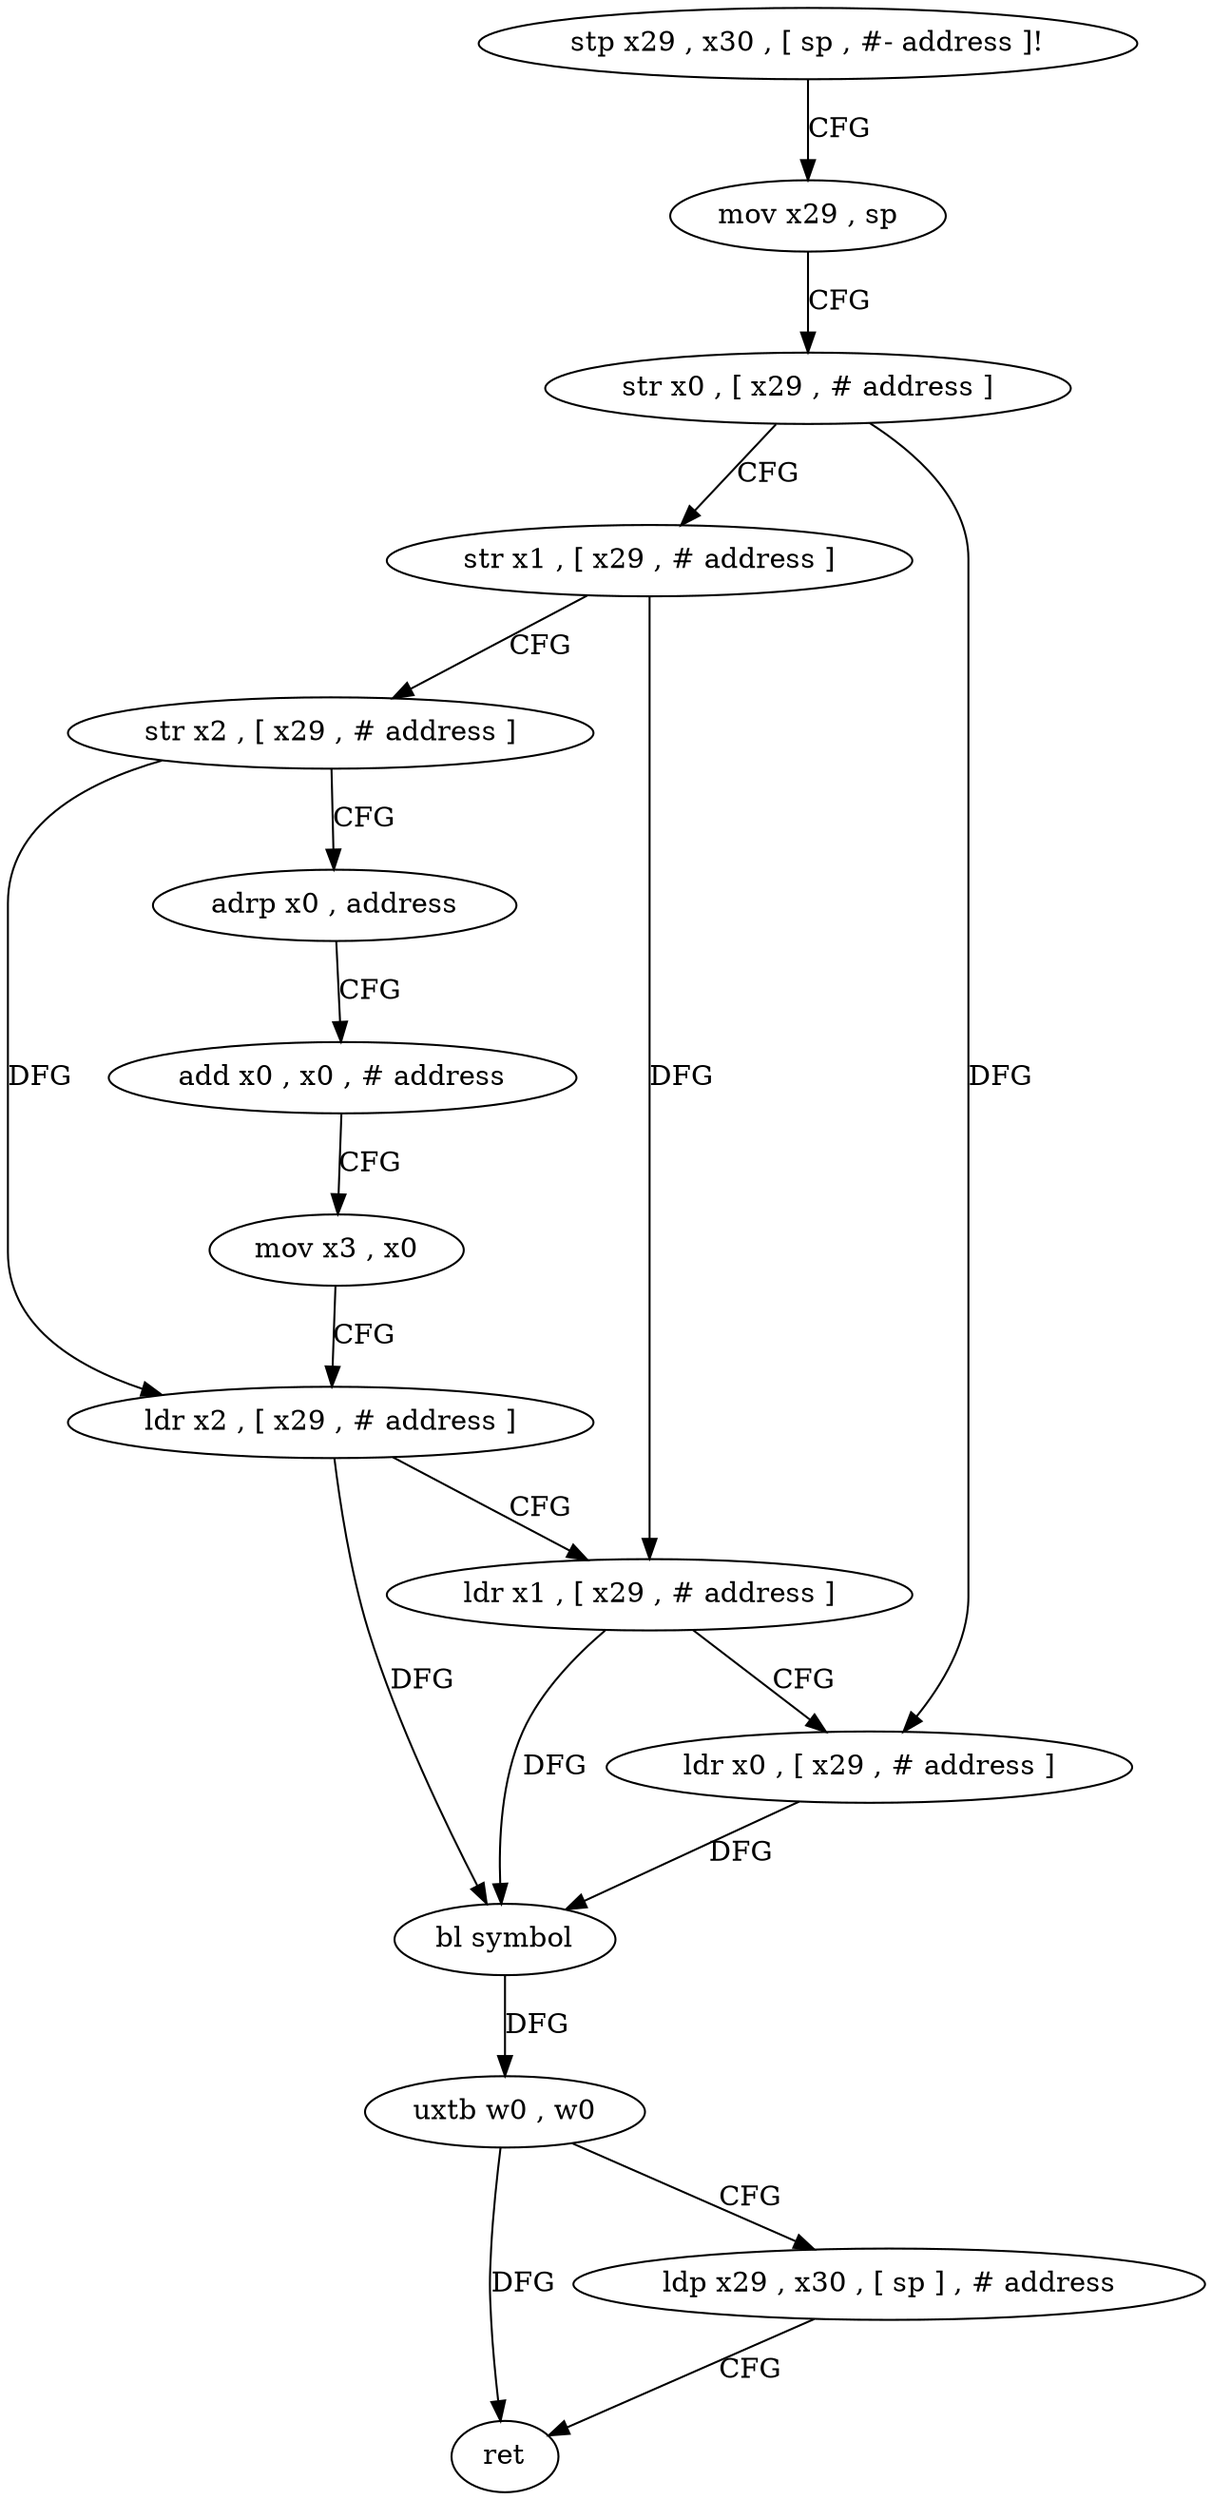 digraph "func" {
"4269056" [label = "stp x29 , x30 , [ sp , #- address ]!" ]
"4269060" [label = "mov x29 , sp" ]
"4269064" [label = "str x0 , [ x29 , # address ]" ]
"4269068" [label = "str x1 , [ x29 , # address ]" ]
"4269072" [label = "str x2 , [ x29 , # address ]" ]
"4269076" [label = "adrp x0 , address" ]
"4269080" [label = "add x0 , x0 , # address" ]
"4269084" [label = "mov x3 , x0" ]
"4269088" [label = "ldr x2 , [ x29 , # address ]" ]
"4269092" [label = "ldr x1 , [ x29 , # address ]" ]
"4269096" [label = "ldr x0 , [ x29 , # address ]" ]
"4269100" [label = "bl symbol" ]
"4269104" [label = "uxtb w0 , w0" ]
"4269108" [label = "ldp x29 , x30 , [ sp ] , # address" ]
"4269112" [label = "ret" ]
"4269056" -> "4269060" [ label = "CFG" ]
"4269060" -> "4269064" [ label = "CFG" ]
"4269064" -> "4269068" [ label = "CFG" ]
"4269064" -> "4269096" [ label = "DFG" ]
"4269068" -> "4269072" [ label = "CFG" ]
"4269068" -> "4269092" [ label = "DFG" ]
"4269072" -> "4269076" [ label = "CFG" ]
"4269072" -> "4269088" [ label = "DFG" ]
"4269076" -> "4269080" [ label = "CFG" ]
"4269080" -> "4269084" [ label = "CFG" ]
"4269084" -> "4269088" [ label = "CFG" ]
"4269088" -> "4269092" [ label = "CFG" ]
"4269088" -> "4269100" [ label = "DFG" ]
"4269092" -> "4269096" [ label = "CFG" ]
"4269092" -> "4269100" [ label = "DFG" ]
"4269096" -> "4269100" [ label = "DFG" ]
"4269100" -> "4269104" [ label = "DFG" ]
"4269104" -> "4269108" [ label = "CFG" ]
"4269104" -> "4269112" [ label = "DFG" ]
"4269108" -> "4269112" [ label = "CFG" ]
}
